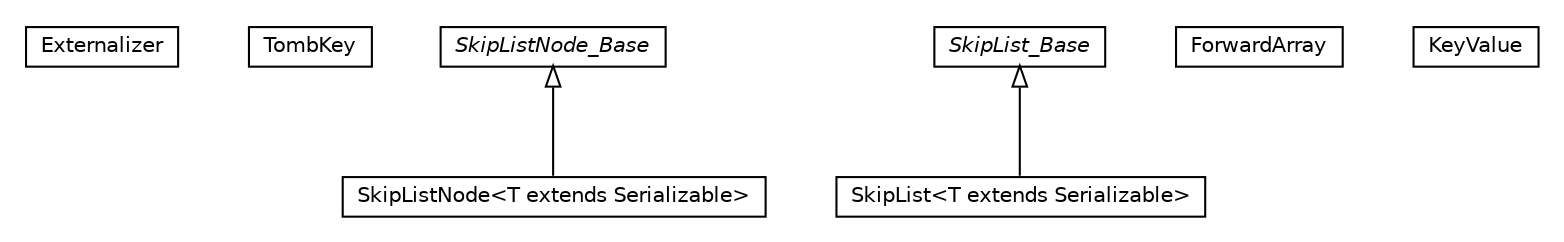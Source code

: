 #!/usr/local/bin/dot
#
# Class diagram 
# Generated by UMLGraph version 5.1 (http://www.umlgraph.org/)
#

digraph G {
	edge [fontname="Helvetica",fontsize=10,labelfontname="Helvetica",labelfontsize=10];
	node [fontname="Helvetica",fontsize=10,shape=plaintext];
	nodesep=0.25;
	ranksep=0.5;
	// pt.ist.fenixframework.adt.skiplist.Externalizer
	c4305 [label=<<table title="pt.ist.fenixframework.adt.skiplist.Externalizer" border="0" cellborder="1" cellspacing="0" cellpadding="2" port="p" href="./Externalizer.html">
		<tr><td><table border="0" cellspacing="0" cellpadding="1">
<tr><td align="center" balign="center"> Externalizer </td></tr>
		</table></td></tr>
		</table>>, fontname="Helvetica", fontcolor="black", fontsize=10.0];
	// pt.ist.fenixframework.adt.skiplist.TombKey
	c4306 [label=<<table title="pt.ist.fenixframework.adt.skiplist.TombKey" border="0" cellborder="1" cellspacing="0" cellpadding="2" port="p" href="./TombKey.html">
		<tr><td><table border="0" cellspacing="0" cellpadding="1">
<tr><td align="center" balign="center"> TombKey </td></tr>
		</table></td></tr>
		</table>>, fontname="Helvetica", fontcolor="black", fontsize=10.0];
	// pt.ist.fenixframework.adt.skiplist.SkipListNode_Base
	c4307 [label=<<table title="pt.ist.fenixframework.adt.skiplist.SkipListNode_Base" border="0" cellborder="1" cellspacing="0" cellpadding="2" port="p" href="./SkipListNode_Base.html">
		<tr><td><table border="0" cellspacing="0" cellpadding="1">
<tr><td align="center" balign="center"><font face="Helvetica-Oblique"> SkipListNode_Base </font></td></tr>
		</table></td></tr>
		</table>>, fontname="Helvetica", fontcolor="black", fontsize=10.0];
	// pt.ist.fenixframework.adt.skiplist.SkipList_Base
	c4308 [label=<<table title="pt.ist.fenixframework.adt.skiplist.SkipList_Base" border="0" cellborder="1" cellspacing="0" cellpadding="2" port="p" href="./SkipList_Base.html">
		<tr><td><table border="0" cellspacing="0" cellpadding="1">
<tr><td align="center" balign="center"><font face="Helvetica-Oblique"> SkipList_Base </font></td></tr>
		</table></td></tr>
		</table>>, fontname="Helvetica", fontcolor="black", fontsize=10.0];
	// pt.ist.fenixframework.adt.skiplist.ForwardArray
	c4309 [label=<<table title="pt.ist.fenixframework.adt.skiplist.ForwardArray" border="0" cellborder="1" cellspacing="0" cellpadding="2" port="p" href="./ForwardArray.html">
		<tr><td><table border="0" cellspacing="0" cellpadding="1">
<tr><td align="center" balign="center"> ForwardArray </td></tr>
		</table></td></tr>
		</table>>, fontname="Helvetica", fontcolor="black", fontsize=10.0];
	// pt.ist.fenixframework.adt.skiplist.SkipListNode<T extends java.io.Serializable>
	c4310 [label=<<table title="pt.ist.fenixframework.adt.skiplist.SkipListNode" border="0" cellborder="1" cellspacing="0" cellpadding="2" port="p" href="./SkipListNode.html">
		<tr><td><table border="0" cellspacing="0" cellpadding="1">
<tr><td align="center" balign="center"> SkipListNode&lt;T extends Serializable&gt; </td></tr>
		</table></td></tr>
		</table>>, fontname="Helvetica", fontcolor="black", fontsize=10.0];
	// pt.ist.fenixframework.adt.skiplist.KeyValue
	c4311 [label=<<table title="pt.ist.fenixframework.adt.skiplist.KeyValue" border="0" cellborder="1" cellspacing="0" cellpadding="2" port="p" href="./KeyValue.html">
		<tr><td><table border="0" cellspacing="0" cellpadding="1">
<tr><td align="center" balign="center"> KeyValue </td></tr>
		</table></td></tr>
		</table>>, fontname="Helvetica", fontcolor="black", fontsize=10.0];
	// pt.ist.fenixframework.adt.skiplist.SkipList<T extends java.io.Serializable>
	c4312 [label=<<table title="pt.ist.fenixframework.adt.skiplist.SkipList" border="0" cellborder="1" cellspacing="0" cellpadding="2" port="p" href="./SkipList.html">
		<tr><td><table border="0" cellspacing="0" cellpadding="1">
<tr><td align="center" balign="center"> SkipList&lt;T extends Serializable&gt; </td></tr>
		</table></td></tr>
		</table>>, fontname="Helvetica", fontcolor="black", fontsize=10.0];
	//pt.ist.fenixframework.adt.skiplist.SkipListNode<T extends java.io.Serializable> extends pt.ist.fenixframework.adt.skiplist.SkipListNode_Base
	c4307:p -> c4310:p [dir=back,arrowtail=empty];
	//pt.ist.fenixframework.adt.skiplist.SkipList<T extends java.io.Serializable> extends pt.ist.fenixframework.adt.skiplist.SkipList_Base
	c4308:p -> c4312:p [dir=back,arrowtail=empty];
}

